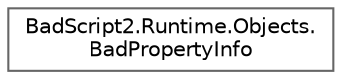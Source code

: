 digraph "Graphical Class Hierarchy"
{
 // LATEX_PDF_SIZE
  bgcolor="transparent";
  edge [fontname=Helvetica,fontsize=10,labelfontname=Helvetica,labelfontsize=10];
  node [fontname=Helvetica,fontsize=10,shape=box,height=0.2,width=0.4];
  rankdir="LR";
  Node0 [id="Node000000",label="BadScript2.Runtime.Objects.\lBadPropertyInfo",height=0.2,width=0.4,color="grey40", fillcolor="white", style="filled",URL="$class_bad_script2_1_1_runtime_1_1_objects_1_1_bad_property_info.html",tooltip="Stores Meta Information about a Property."];
}
